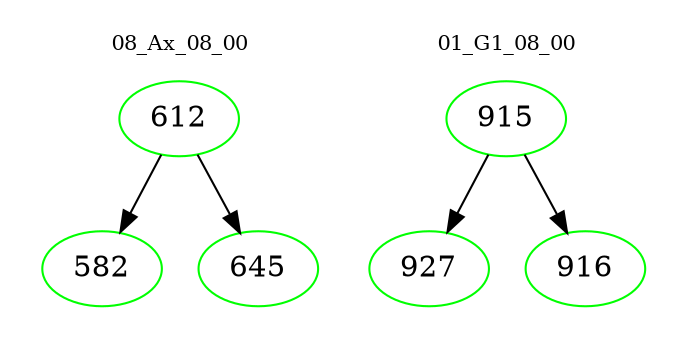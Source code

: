 digraph{
subgraph cluster_0 {
color = white
label = "08_Ax_08_00";
fontsize=10;
T0_612 [label="612", color="green"]
T0_612 -> T0_582 [color="black"]
T0_582 [label="582", color="green"]
T0_612 -> T0_645 [color="black"]
T0_645 [label="645", color="green"]
}
subgraph cluster_1 {
color = white
label = "01_G1_08_00";
fontsize=10;
T1_915 [label="915", color="green"]
T1_915 -> T1_927 [color="black"]
T1_927 [label="927", color="green"]
T1_915 -> T1_916 [color="black"]
T1_916 [label="916", color="green"]
}
}
